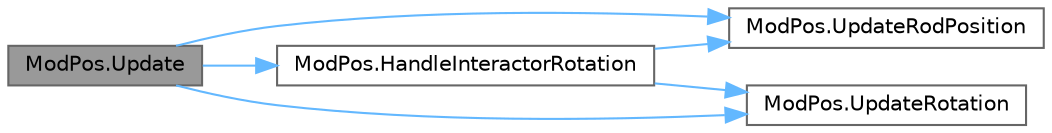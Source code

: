 digraph "ModPos.Update"
{
 // LATEX_PDF_SIZE
  bgcolor="transparent";
  edge [fontname=Helvetica,fontsize=10,labelfontname=Helvetica,labelfontsize=10];
  node [fontname=Helvetica,fontsize=10,shape=box,height=0.2,width=0.4];
  rankdir="LR";
  Node1 [id="Node000001",label="ModPos.Update",height=0.2,width=0.4,color="gray40", fillcolor="grey60", style="filled", fontcolor="black",tooltip="This method updates the rotation of the switch based on the current value of Percent."];
  Node1 -> Node2 [id="edge1_Node000001_Node000002",color="steelblue1",style="solid",tooltip=" "];
  Node2 [id="Node000002",label="ModPos.HandleInteractorRotation",height=0.2,width=0.4,color="grey40", fillcolor="white", style="filled",URL="$class_mod_pos.html#a522f05240cf28c08a8276cf78bcb4a64",tooltip="This method computes the rotation of the handle based on the rotation of the interactor and calls Upd..."];
  Node2 -> Node3 [id="edge2_Node000002_Node000003",color="steelblue1",style="solid",tooltip=" "];
  Node3 [id="Node000003",label="ModPos.UpdateRodPosition",height=0.2,width=0.4,color="grey40", fillcolor="white", style="filled",URL="$class_mod_pos.html#a34983d2540d2c8d9ce4db694e8af1881",tooltip="This method initiates a call to the REST Server to update the simulation with the current position of..."];
  Node2 -> Node4 [id="edge3_Node000002_Node000004",color="steelblue1",style="solid",tooltip=" "];
  Node4 [id="Node000004",label="ModPos.UpdateRotation",height=0.2,width=0.4,color="grey40", fillcolor="white", style="filled",URL="$class_mod_pos.html#a4b7993dfd2de59ae9d5107b914fb0996",tooltip="This method updates the rotation of the switch."];
  Node1 -> Node3 [id="edge4_Node000001_Node000003",color="steelblue1",style="solid",tooltip=" "];
  Node1 -> Node4 [id="edge5_Node000001_Node000004",color="steelblue1",style="solid",tooltip=" "];
}
